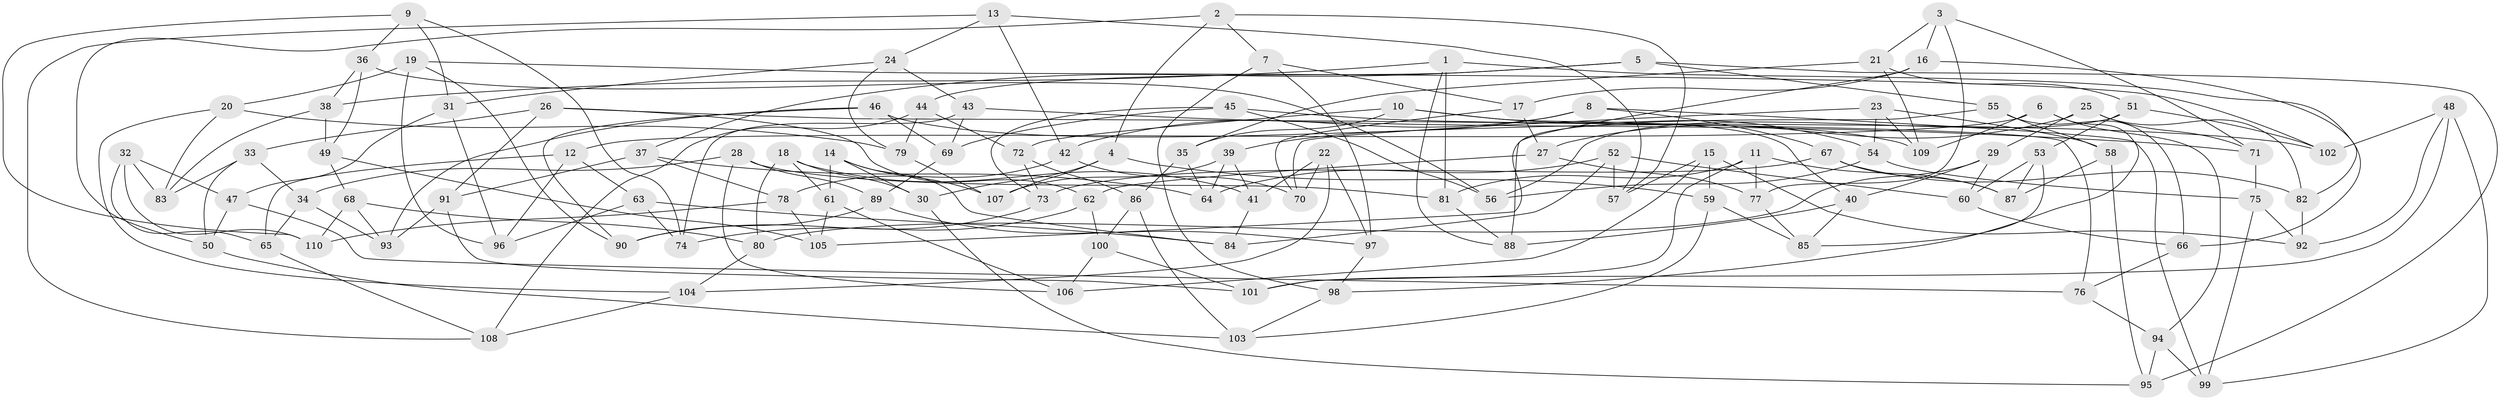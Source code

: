 // Generated by graph-tools (version 1.1) at 2025/11/02/27/25 16:11:43]
// undirected, 110 vertices, 220 edges
graph export_dot {
graph [start="1"]
  node [color=gray90,style=filled];
  1;
  2;
  3;
  4;
  5;
  6;
  7;
  8;
  9;
  10;
  11;
  12;
  13;
  14;
  15;
  16;
  17;
  18;
  19;
  20;
  21;
  22;
  23;
  24;
  25;
  26;
  27;
  28;
  29;
  30;
  31;
  32;
  33;
  34;
  35;
  36;
  37;
  38;
  39;
  40;
  41;
  42;
  43;
  44;
  45;
  46;
  47;
  48;
  49;
  50;
  51;
  52;
  53;
  54;
  55;
  56;
  57;
  58;
  59;
  60;
  61;
  62;
  63;
  64;
  65;
  66;
  67;
  68;
  69;
  70;
  71;
  72;
  73;
  74;
  75;
  76;
  77;
  78;
  79;
  80;
  81;
  82;
  83;
  84;
  85;
  86;
  87;
  88;
  89;
  90;
  91;
  92;
  93;
  94;
  95;
  96;
  97;
  98;
  99;
  100;
  101;
  102;
  103;
  104;
  105;
  106;
  107;
  108;
  109;
  110;
  1 -- 88;
  1 -- 81;
  1 -- 66;
  1 -- 38;
  2 -- 7;
  2 -- 57;
  2 -- 4;
  2 -- 50;
  3 -- 71;
  3 -- 21;
  3 -- 16;
  3 -- 77;
  4 -- 59;
  4 -- 107;
  4 -- 30;
  5 -- 44;
  5 -- 95;
  5 -- 55;
  5 -- 37;
  6 -- 109;
  6 -- 98;
  6 -- 12;
  6 -- 94;
  7 -- 17;
  7 -- 98;
  7 -- 97;
  8 -- 39;
  8 -- 67;
  8 -- 42;
  8 -- 99;
  9 -- 110;
  9 -- 74;
  9 -- 31;
  9 -- 36;
  10 -- 54;
  10 -- 72;
  10 -- 40;
  10 -- 35;
  11 -- 101;
  11 -- 77;
  11 -- 87;
  11 -- 81;
  12 -- 65;
  12 -- 96;
  12 -- 63;
  13 -- 42;
  13 -- 57;
  13 -- 24;
  13 -- 108;
  14 -- 30;
  14 -- 107;
  14 -- 61;
  14 -- 84;
  15 -- 92;
  15 -- 59;
  15 -- 57;
  15 -- 106;
  16 -- 82;
  16 -- 88;
  16 -- 17;
  17 -- 27;
  17 -- 70;
  18 -- 61;
  18 -- 41;
  18 -- 30;
  18 -- 80;
  19 -- 90;
  19 -- 102;
  19 -- 96;
  19 -- 20;
  20 -- 104;
  20 -- 83;
  20 -- 79;
  21 -- 51;
  21 -- 109;
  21 -- 35;
  22 -- 70;
  22 -- 97;
  22 -- 41;
  22 -- 104;
  23 -- 54;
  23 -- 109;
  23 -- 58;
  23 -- 70;
  24 -- 31;
  24 -- 79;
  24 -- 43;
  25 -- 82;
  25 -- 27;
  25 -- 71;
  25 -- 29;
  26 -- 33;
  26 -- 62;
  26 -- 76;
  26 -- 91;
  27 -- 77;
  27 -- 62;
  28 -- 34;
  28 -- 89;
  28 -- 81;
  28 -- 106;
  29 -- 80;
  29 -- 60;
  29 -- 40;
  30 -- 95;
  31 -- 96;
  31 -- 47;
  32 -- 47;
  32 -- 83;
  32 -- 65;
  32 -- 110;
  33 -- 34;
  33 -- 50;
  33 -- 83;
  34 -- 93;
  34 -- 65;
  35 -- 64;
  35 -- 86;
  36 -- 49;
  36 -- 56;
  36 -- 38;
  37 -- 91;
  37 -- 64;
  37 -- 78;
  38 -- 49;
  38 -- 83;
  39 -- 41;
  39 -- 107;
  39 -- 64;
  40 -- 85;
  40 -- 88;
  41 -- 84;
  42 -- 70;
  42 -- 78;
  43 -- 69;
  43 -- 71;
  43 -- 74;
  44 -- 108;
  44 -- 72;
  44 -- 79;
  45 -- 102;
  45 -- 69;
  45 -- 56;
  45 -- 73;
  46 -- 109;
  46 -- 69;
  46 -- 90;
  46 -- 93;
  47 -- 50;
  47 -- 76;
  48 -- 92;
  48 -- 102;
  48 -- 99;
  48 -- 101;
  49 -- 68;
  49 -- 105;
  50 -- 103;
  51 -- 56;
  51 -- 53;
  51 -- 102;
  52 -- 84;
  52 -- 57;
  52 -- 64;
  52 -- 60;
  53 -- 60;
  53 -- 85;
  53 -- 87;
  54 -- 56;
  54 -- 75;
  55 -- 66;
  55 -- 58;
  55 -- 105;
  58 -- 87;
  58 -- 95;
  59 -- 103;
  59 -- 85;
  60 -- 66;
  61 -- 106;
  61 -- 105;
  62 -- 100;
  62 -- 74;
  63 -- 96;
  63 -- 84;
  63 -- 74;
  65 -- 108;
  66 -- 76;
  67 -- 73;
  67 -- 87;
  67 -- 82;
  68 -- 110;
  68 -- 93;
  68 -- 80;
  69 -- 89;
  71 -- 75;
  72 -- 86;
  72 -- 73;
  73 -- 90;
  75 -- 92;
  75 -- 99;
  76 -- 94;
  77 -- 85;
  78 -- 110;
  78 -- 105;
  79 -- 107;
  80 -- 104;
  81 -- 88;
  82 -- 92;
  86 -- 103;
  86 -- 100;
  89 -- 97;
  89 -- 90;
  91 -- 93;
  91 -- 101;
  94 -- 99;
  94 -- 95;
  97 -- 98;
  98 -- 103;
  100 -- 101;
  100 -- 106;
  104 -- 108;
}
